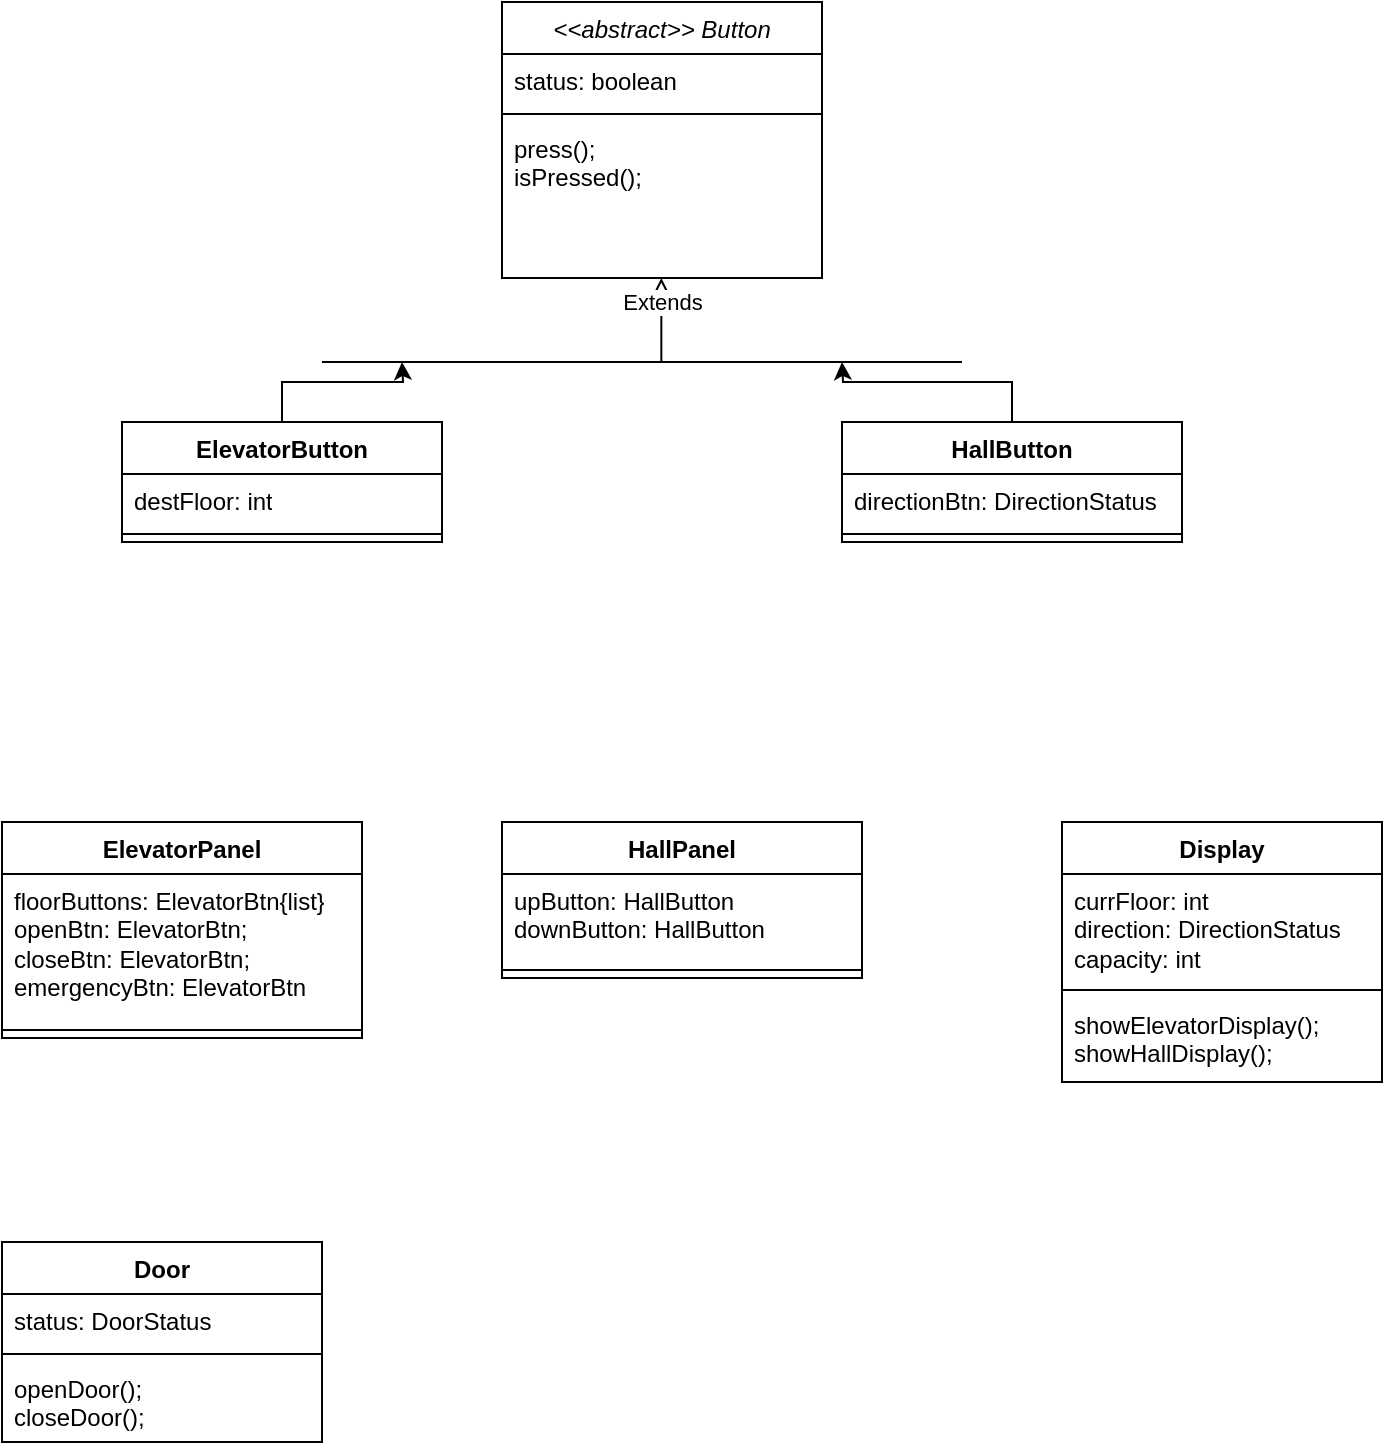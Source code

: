 <mxfile version="24.5.4" type="github" pages="2">
  <diagram id="C5RBs43oDa-KdzZeNtuy" name="Page-1">
    <mxGraphModel dx="956" dy="514" grid="1" gridSize="10" guides="1" tooltips="1" connect="1" arrows="1" fold="1" page="1" pageScale="1" pageWidth="827" pageHeight="1169" math="0" shadow="0">
      <root>
        <mxCell id="WIyWlLk6GJQsqaUBKTNV-0" />
        <mxCell id="WIyWlLk6GJQsqaUBKTNV-1" parent="WIyWlLk6GJQsqaUBKTNV-0" />
        <mxCell id="zkfFHV4jXpPFQw0GAbJ--0" value="&lt;&lt;abstract&gt;&gt; Button" style="swimlane;fontStyle=2;align=center;verticalAlign=top;childLayout=stackLayout;horizontal=1;startSize=26;horizontalStack=0;resizeParent=1;resizeLast=0;collapsible=1;marginBottom=0;rounded=0;shadow=0;strokeWidth=1;" parent="WIyWlLk6GJQsqaUBKTNV-1" vertex="1">
          <mxGeometry x="310" y="30" width="160" height="138" as="geometry">
            <mxRectangle x="230" y="140" width="160" height="26" as="alternateBounds" />
          </mxGeometry>
        </mxCell>
        <mxCell id="zkfFHV4jXpPFQw0GAbJ--1" value="status: boolean" style="text;align=left;verticalAlign=top;spacingLeft=4;spacingRight=4;overflow=hidden;rotatable=0;points=[[0,0.5],[1,0.5]];portConstraint=eastwest;" parent="zkfFHV4jXpPFQw0GAbJ--0" vertex="1">
          <mxGeometry y="26" width="160" height="26" as="geometry" />
        </mxCell>
        <mxCell id="zkfFHV4jXpPFQw0GAbJ--4" value="" style="line;html=1;strokeWidth=1;align=left;verticalAlign=middle;spacingTop=-1;spacingLeft=3;spacingRight=3;rotatable=0;labelPosition=right;points=[];portConstraint=eastwest;" parent="zkfFHV4jXpPFQw0GAbJ--0" vertex="1">
          <mxGeometry y="52" width="160" height="8" as="geometry" />
        </mxCell>
        <mxCell id="zkfFHV4jXpPFQw0GAbJ--5" value="press();&#xa;isPressed();" style="text;align=left;verticalAlign=top;spacingLeft=4;spacingRight=4;overflow=hidden;rotatable=0;points=[[0,0.5],[1,0.5]];portConstraint=eastwest;" parent="zkfFHV4jXpPFQw0GAbJ--0" vertex="1">
          <mxGeometry y="60" width="160" height="50" as="geometry" />
        </mxCell>
        <mxCell id="EnU70gOYErOkDyIm-HQO-10" style="edgeStyle=orthogonalEdgeStyle;rounded=0;orthogonalLoop=1;jettySize=auto;html=1;" edge="1" parent="WIyWlLk6GJQsqaUBKTNV-1" source="EnU70gOYErOkDyIm-HQO-1">
          <mxGeometry relative="1" as="geometry">
            <mxPoint x="260" y="210" as="targetPoint" />
          </mxGeometry>
        </mxCell>
        <mxCell id="EnU70gOYErOkDyIm-HQO-1" value="ElevatorButton" style="swimlane;fontStyle=1;align=center;verticalAlign=top;childLayout=stackLayout;horizontal=1;startSize=26;horizontalStack=0;resizeParent=1;resizeParentMax=0;resizeLast=0;collapsible=1;marginBottom=0;whiteSpace=wrap;html=1;" vertex="1" parent="WIyWlLk6GJQsqaUBKTNV-1">
          <mxGeometry x="120" y="240" width="160" height="60" as="geometry" />
        </mxCell>
        <mxCell id="EnU70gOYErOkDyIm-HQO-2" value="destFloor: int" style="text;strokeColor=none;fillColor=none;align=left;verticalAlign=top;spacingLeft=4;spacingRight=4;overflow=hidden;rotatable=0;points=[[0,0.5],[1,0.5]];portConstraint=eastwest;whiteSpace=wrap;html=1;" vertex="1" parent="EnU70gOYErOkDyIm-HQO-1">
          <mxGeometry y="26" width="160" height="26" as="geometry" />
        </mxCell>
        <mxCell id="EnU70gOYErOkDyIm-HQO-3" value="" style="line;strokeWidth=1;fillColor=none;align=left;verticalAlign=middle;spacingTop=-1;spacingLeft=3;spacingRight=3;rotatable=0;labelPosition=right;points=[];portConstraint=eastwest;strokeColor=inherit;" vertex="1" parent="EnU70gOYErOkDyIm-HQO-1">
          <mxGeometry y="52" width="160" height="8" as="geometry" />
        </mxCell>
        <mxCell id="EnU70gOYErOkDyIm-HQO-11" style="edgeStyle=orthogonalEdgeStyle;rounded=0;orthogonalLoop=1;jettySize=auto;html=1;" edge="1" parent="WIyWlLk6GJQsqaUBKTNV-1" source="EnU70gOYErOkDyIm-HQO-5">
          <mxGeometry relative="1" as="geometry">
            <mxPoint x="480" y="210" as="targetPoint" />
          </mxGeometry>
        </mxCell>
        <mxCell id="EnU70gOYErOkDyIm-HQO-5" value="HallButton" style="swimlane;fontStyle=1;align=center;verticalAlign=top;childLayout=stackLayout;horizontal=1;startSize=26;horizontalStack=0;resizeParent=1;resizeParentMax=0;resizeLast=0;collapsible=1;marginBottom=0;whiteSpace=wrap;html=1;" vertex="1" parent="WIyWlLk6GJQsqaUBKTNV-1">
          <mxGeometry x="480" y="240" width="170" height="60" as="geometry" />
        </mxCell>
        <mxCell id="EnU70gOYErOkDyIm-HQO-6" value="directionBtn: DirectionStatus" style="text;strokeColor=none;fillColor=none;align=left;verticalAlign=top;spacingLeft=4;spacingRight=4;overflow=hidden;rotatable=0;points=[[0,0.5],[1,0.5]];portConstraint=eastwest;whiteSpace=wrap;html=1;" vertex="1" parent="EnU70gOYErOkDyIm-HQO-5">
          <mxGeometry y="26" width="170" height="26" as="geometry" />
        </mxCell>
        <mxCell id="EnU70gOYErOkDyIm-HQO-7" value="" style="line;strokeWidth=1;fillColor=none;align=left;verticalAlign=middle;spacingTop=-1;spacingLeft=3;spacingRight=3;rotatable=0;labelPosition=right;points=[];portConstraint=eastwest;strokeColor=inherit;" vertex="1" parent="EnU70gOYErOkDyIm-HQO-5">
          <mxGeometry y="52" width="170" height="8" as="geometry" />
        </mxCell>
        <mxCell id="EnU70gOYErOkDyIm-HQO-9" value="" style="endArrow=none;html=1;rounded=0;" edge="1" parent="WIyWlLk6GJQsqaUBKTNV-1">
          <mxGeometry width="50" height="50" relative="1" as="geometry">
            <mxPoint x="220" y="210" as="sourcePoint" />
            <mxPoint x="540" y="210" as="targetPoint" />
          </mxGeometry>
        </mxCell>
        <mxCell id="EnU70gOYErOkDyIm-HQO-12" value="Extends" style="endArrow=block;endSize=16;endFill=0;html=1;rounded=0;" edge="1" parent="WIyWlLk6GJQsqaUBKTNV-1">
          <mxGeometry x="0.429" width="160" relative="1" as="geometry">
            <mxPoint x="389.67" y="210" as="sourcePoint" />
            <mxPoint x="389.67" y="168" as="targetPoint" />
            <mxPoint as="offset" />
          </mxGeometry>
        </mxCell>
        <mxCell id="EnU70gOYErOkDyIm-HQO-13" value="ElevatorPanel" style="swimlane;fontStyle=1;align=center;verticalAlign=top;childLayout=stackLayout;horizontal=1;startSize=26;horizontalStack=0;resizeParent=1;resizeParentMax=0;resizeLast=0;collapsible=1;marginBottom=0;whiteSpace=wrap;html=1;" vertex="1" parent="WIyWlLk6GJQsqaUBKTNV-1">
          <mxGeometry x="60" y="440" width="180" height="108" as="geometry" />
        </mxCell>
        <mxCell id="EnU70gOYErOkDyIm-HQO-14" value="floorButtons: ElevatorBtn{list}&lt;div&gt;openBtn: ElevatorBtn;&lt;/div&gt;&lt;div&gt;closeBtn: ElevatorBtn;&lt;/div&gt;&lt;div&gt;emergencyBtn: ElevatorBtn&lt;/div&gt;" style="text;strokeColor=none;fillColor=none;align=left;verticalAlign=top;spacingLeft=4;spacingRight=4;overflow=hidden;rotatable=0;points=[[0,0.5],[1,0.5]];portConstraint=eastwest;whiteSpace=wrap;html=1;" vertex="1" parent="EnU70gOYErOkDyIm-HQO-13">
          <mxGeometry y="26" width="180" height="74" as="geometry" />
        </mxCell>
        <mxCell id="EnU70gOYErOkDyIm-HQO-15" value="" style="line;strokeWidth=1;fillColor=none;align=left;verticalAlign=middle;spacingTop=-1;spacingLeft=3;spacingRight=3;rotatable=0;labelPosition=right;points=[];portConstraint=eastwest;strokeColor=inherit;" vertex="1" parent="EnU70gOYErOkDyIm-HQO-13">
          <mxGeometry y="100" width="180" height="8" as="geometry" />
        </mxCell>
        <mxCell id="EnU70gOYErOkDyIm-HQO-18" value="HallPanel" style="swimlane;fontStyle=1;align=center;verticalAlign=top;childLayout=stackLayout;horizontal=1;startSize=26;horizontalStack=0;resizeParent=1;resizeParentMax=0;resizeLast=0;collapsible=1;marginBottom=0;whiteSpace=wrap;html=1;" vertex="1" parent="WIyWlLk6GJQsqaUBKTNV-1">
          <mxGeometry x="310" y="440" width="180" height="78" as="geometry" />
        </mxCell>
        <mxCell id="EnU70gOYErOkDyIm-HQO-19" value="upButton: HallButton&lt;div&gt;downButton: HallButton&lt;/div&gt;" style="text;strokeColor=none;fillColor=none;align=left;verticalAlign=top;spacingLeft=4;spacingRight=4;overflow=hidden;rotatable=0;points=[[0,0.5],[1,0.5]];portConstraint=eastwest;whiteSpace=wrap;html=1;" vertex="1" parent="EnU70gOYErOkDyIm-HQO-18">
          <mxGeometry y="26" width="180" height="44" as="geometry" />
        </mxCell>
        <mxCell id="EnU70gOYErOkDyIm-HQO-20" value="" style="line;strokeWidth=1;fillColor=none;align=left;verticalAlign=middle;spacingTop=-1;spacingLeft=3;spacingRight=3;rotatable=0;labelPosition=right;points=[];portConstraint=eastwest;strokeColor=inherit;" vertex="1" parent="EnU70gOYErOkDyIm-HQO-18">
          <mxGeometry y="70" width="180" height="8" as="geometry" />
        </mxCell>
        <mxCell id="EnU70gOYErOkDyIm-HQO-25" value="Display" style="swimlane;fontStyle=1;align=center;verticalAlign=top;childLayout=stackLayout;horizontal=1;startSize=26;horizontalStack=0;resizeParent=1;resizeParentMax=0;resizeLast=0;collapsible=1;marginBottom=0;whiteSpace=wrap;html=1;" vertex="1" parent="WIyWlLk6GJQsqaUBKTNV-1">
          <mxGeometry x="590" y="440" width="160" height="130" as="geometry" />
        </mxCell>
        <mxCell id="EnU70gOYErOkDyIm-HQO-26" value="currFloor: int&lt;div&gt;direction: DirectionStatus&lt;/div&gt;&lt;div&gt;capacity: int&lt;/div&gt;" style="text;strokeColor=none;fillColor=none;align=left;verticalAlign=top;spacingLeft=4;spacingRight=4;overflow=hidden;rotatable=0;points=[[0,0.5],[1,0.5]];portConstraint=eastwest;whiteSpace=wrap;html=1;" vertex="1" parent="EnU70gOYErOkDyIm-HQO-25">
          <mxGeometry y="26" width="160" height="54" as="geometry" />
        </mxCell>
        <mxCell id="EnU70gOYErOkDyIm-HQO-27" value="" style="line;strokeWidth=1;fillColor=none;align=left;verticalAlign=middle;spacingTop=-1;spacingLeft=3;spacingRight=3;rotatable=0;labelPosition=right;points=[];portConstraint=eastwest;strokeColor=inherit;" vertex="1" parent="EnU70gOYErOkDyIm-HQO-25">
          <mxGeometry y="80" width="160" height="8" as="geometry" />
        </mxCell>
        <mxCell id="EnU70gOYErOkDyIm-HQO-28" value="showElevatorDisplay();&lt;div&gt;showHallDisplay();&lt;/div&gt;" style="text;strokeColor=none;fillColor=none;align=left;verticalAlign=top;spacingLeft=4;spacingRight=4;overflow=hidden;rotatable=0;points=[[0,0.5],[1,0.5]];portConstraint=eastwest;whiteSpace=wrap;html=1;" vertex="1" parent="EnU70gOYErOkDyIm-HQO-25">
          <mxGeometry y="88" width="160" height="42" as="geometry" />
        </mxCell>
        <mxCell id="EnU70gOYErOkDyIm-HQO-29" value="Door" style="swimlane;fontStyle=1;align=center;verticalAlign=top;childLayout=stackLayout;horizontal=1;startSize=26;horizontalStack=0;resizeParent=1;resizeParentMax=0;resizeLast=0;collapsible=1;marginBottom=0;whiteSpace=wrap;html=1;" vertex="1" parent="WIyWlLk6GJQsqaUBKTNV-1">
          <mxGeometry x="60" y="650" width="160" height="100" as="geometry" />
        </mxCell>
        <mxCell id="EnU70gOYErOkDyIm-HQO-30" value="status: DoorStatus" style="text;strokeColor=none;fillColor=none;align=left;verticalAlign=top;spacingLeft=4;spacingRight=4;overflow=hidden;rotatable=0;points=[[0,0.5],[1,0.5]];portConstraint=eastwest;whiteSpace=wrap;html=1;" vertex="1" parent="EnU70gOYErOkDyIm-HQO-29">
          <mxGeometry y="26" width="160" height="26" as="geometry" />
        </mxCell>
        <mxCell id="EnU70gOYErOkDyIm-HQO-31" value="" style="line;strokeWidth=1;fillColor=none;align=left;verticalAlign=middle;spacingTop=-1;spacingLeft=3;spacingRight=3;rotatable=0;labelPosition=right;points=[];portConstraint=eastwest;strokeColor=inherit;" vertex="1" parent="EnU70gOYErOkDyIm-HQO-29">
          <mxGeometry y="52" width="160" height="8" as="geometry" />
        </mxCell>
        <mxCell id="EnU70gOYErOkDyIm-HQO-32" value="openDoor();&lt;div&gt;closeDoor();&lt;/div&gt;" style="text;strokeColor=none;fillColor=none;align=left;verticalAlign=top;spacingLeft=4;spacingRight=4;overflow=hidden;rotatable=0;points=[[0,0.5],[1,0.5]];portConstraint=eastwest;whiteSpace=wrap;html=1;" vertex="1" parent="EnU70gOYErOkDyIm-HQO-29">
          <mxGeometry y="60" width="160" height="40" as="geometry" />
        </mxCell>
      </root>
    </mxGraphModel>
  </diagram>
  <diagram id="gpfFK4N6jxm2-Au392y1" name="Page-2">
    <mxGraphModel dx="956" dy="514" grid="1" gridSize="10" guides="1" tooltips="1" connect="1" arrows="1" fold="1" page="1" pageScale="1" pageWidth="1169" pageHeight="827" math="0" shadow="0">
      <root>
        <mxCell id="0" />
        <mxCell id="1" parent="0" />
        <mxCell id="b4QAQaRSMfD7JW-v8pSA-1" value="Elevator" style="swimlane;fontStyle=1;align=center;verticalAlign=top;childLayout=stackLayout;horizontal=1;startSize=26;horizontalStack=0;resizeParent=1;resizeParentMax=0;resizeLast=0;collapsible=1;marginBottom=0;whiteSpace=wrap;html=1;" vertex="1" parent="1">
          <mxGeometry x="290" y="40" width="160" height="210" as="geometry" />
        </mxCell>
        <mxCell id="b4QAQaRSMfD7JW-v8pSA-2" value="id: int&lt;div&gt;door: Door&lt;/div&gt;&lt;div&gt;status: elevatorStatus&lt;/div&gt;&lt;div&gt;display: Display&lt;/div&gt;&lt;div&gt;panel: ElevatorPanel&lt;/div&gt;&lt;div&gt;currFloor: Floor&lt;/div&gt;&lt;div&gt;maxCapacity: int&lt;/div&gt;" style="text;strokeColor=none;fillColor=none;align=left;verticalAlign=top;spacingLeft=4;spacingRight=4;overflow=hidden;rotatable=0;points=[[0,0.5],[1,0.5]];portConstraint=eastwest;whiteSpace=wrap;html=1;" vertex="1" parent="b4QAQaRSMfD7JW-v8pSA-1">
          <mxGeometry y="26" width="160" height="104" as="geometry" />
        </mxCell>
        <mxCell id="b4QAQaRSMfD7JW-v8pSA-3" value="" style="line;strokeWidth=1;fillColor=none;align=left;verticalAlign=middle;spacingTop=-1;spacingLeft=3;spacingRight=3;rotatable=0;labelPosition=right;points=[];portConstraint=eastwest;strokeColor=inherit;" vertex="1" parent="b4QAQaRSMfD7JW-v8pSA-1">
          <mxGeometry y="130" width="160" height="8" as="geometry" />
        </mxCell>
        <mxCell id="b4QAQaRSMfD7JW-v8pSA-4" value="openDoor()&lt;div&gt;closeDoor()&lt;/div&gt;&lt;div&gt;move()&lt;/div&gt;&lt;div&gt;stop()&lt;/div&gt;" style="text;strokeColor=none;fillColor=none;align=left;verticalAlign=top;spacingLeft=4;spacingRight=4;overflow=hidden;rotatable=0;points=[[0,0.5],[1,0.5]];portConstraint=eastwest;whiteSpace=wrap;html=1;" vertex="1" parent="b4QAQaRSMfD7JW-v8pSA-1">
          <mxGeometry y="138" width="160" height="72" as="geometry" />
        </mxCell>
        <mxCell id="4JF4KnD-0pGbt7oUg3Z2-1" value="Floor" style="swimlane;fontStyle=1;align=center;verticalAlign=top;childLayout=stackLayout;horizontal=1;startSize=26;horizontalStack=0;resizeParent=1;resizeParentMax=0;resizeLast=0;collapsible=1;marginBottom=0;whiteSpace=wrap;html=1;" vertex="1" parent="1">
          <mxGeometry x="505" y="40" width="160" height="140" as="geometry" />
        </mxCell>
        <mxCell id="4JF4KnD-0pGbt7oUg3Z2-2" value="id: int&lt;div&gt;panel: HallPanel&lt;/div&gt;&lt;div&gt;display: Display&lt;/div&gt;" style="text;strokeColor=none;fillColor=none;align=left;verticalAlign=top;spacingLeft=4;spacingRight=4;overflow=hidden;rotatable=0;points=[[0,0.5],[1,0.5]];portConstraint=eastwest;whiteSpace=wrap;html=1;" vertex="1" parent="4JF4KnD-0pGbt7oUg3Z2-1">
          <mxGeometry y="26" width="160" height="54" as="geometry" />
        </mxCell>
        <mxCell id="4JF4KnD-0pGbt7oUg3Z2-3" value="" style="line;strokeWidth=1;fillColor=none;align=left;verticalAlign=middle;spacingTop=-1;spacingLeft=3;spacingRight=3;rotatable=0;labelPosition=right;points=[];portConstraint=eastwest;strokeColor=inherit;" vertex="1" parent="4JF4KnD-0pGbt7oUg3Z2-1">
          <mxGeometry y="80" width="160" height="8" as="geometry" />
        </mxCell>
        <mxCell id="4JF4KnD-0pGbt7oUg3Z2-4" value="showHallPanel()&lt;div&gt;openDoor()&lt;/div&gt;&lt;div&gt;closeDoor()&lt;/div&gt;" style="text;strokeColor=none;fillColor=none;align=left;verticalAlign=top;spacingLeft=4;spacingRight=4;overflow=hidden;rotatable=0;points=[[0,0.5],[1,0.5]];portConstraint=eastwest;whiteSpace=wrap;html=1;" vertex="1" parent="4JF4KnD-0pGbt7oUg3Z2-1">
          <mxGeometry y="88" width="160" height="52" as="geometry" />
        </mxCell>
        <mxCell id="1p6t94-39Yc6ALTV8mVJ-1" value="Building" style="swimlane;fontStyle=1;align=center;verticalAlign=top;childLayout=stackLayout;horizontal=1;startSize=26;horizontalStack=0;resizeParent=1;resizeParentMax=0;resizeLast=0;collapsible=1;marginBottom=0;whiteSpace=wrap;html=1;" vertex="1" parent="1">
          <mxGeometry x="750" y="40" width="160" height="68" as="geometry" />
        </mxCell>
        <mxCell id="1p6t94-39Yc6ALTV8mVJ-2" value="floors: Floor{list}&lt;div&gt;noOfLifts: Elevator{list}&lt;/div&gt;" style="text;strokeColor=none;fillColor=none;align=left;verticalAlign=top;spacingLeft=4;spacingRight=4;overflow=hidden;rotatable=0;points=[[0,0.5],[1,0.5]];portConstraint=eastwest;whiteSpace=wrap;html=1;" vertex="1" parent="1p6t94-39Yc6ALTV8mVJ-1">
          <mxGeometry y="26" width="160" height="34" as="geometry" />
        </mxCell>
        <mxCell id="1p6t94-39Yc6ALTV8mVJ-3" value="" style="line;strokeWidth=1;fillColor=none;align=left;verticalAlign=middle;spacingTop=-1;spacingLeft=3;spacingRight=3;rotatable=0;labelPosition=right;points=[];portConstraint=eastwest;strokeColor=inherit;" vertex="1" parent="1p6t94-39Yc6ALTV8mVJ-1">
          <mxGeometry y="60" width="160" height="8" as="geometry" />
        </mxCell>
        <mxCell id="1p6t94-39Yc6ALTV8mVJ-5" value="&amp;lt;&amp;lt;enum&amp;gt;&amp;gt; ElevatorStatus" style="swimlane;fontStyle=1;align=center;verticalAlign=top;childLayout=stackLayout;horizontal=1;startSize=26;horizontalStack=0;resizeParent=1;resizeParentMax=0;resizeLast=0;collapsible=1;marginBottom=0;whiteSpace=wrap;html=1;" vertex="1" parent="1">
          <mxGeometry x="260" y="340" width="160" height="88" as="geometry" />
        </mxCell>
        <mxCell id="1p6t94-39Yc6ALTV8mVJ-6" value="Up&lt;div&gt;Down&lt;/div&gt;&lt;div&gt;Idle&lt;/div&gt;" style="text;strokeColor=none;fillColor=none;align=left;verticalAlign=top;spacingLeft=4;spacingRight=4;overflow=hidden;rotatable=0;points=[[0,0.5],[1,0.5]];portConstraint=eastwest;whiteSpace=wrap;html=1;" vertex="1" parent="1p6t94-39Yc6ALTV8mVJ-5">
          <mxGeometry y="26" width="160" height="54" as="geometry" />
        </mxCell>
        <mxCell id="1p6t94-39Yc6ALTV8mVJ-7" value="" style="line;strokeWidth=1;fillColor=none;align=left;verticalAlign=middle;spacingTop=-1;spacingLeft=3;spacingRight=3;rotatable=0;labelPosition=right;points=[];portConstraint=eastwest;strokeColor=inherit;" vertex="1" parent="1p6t94-39Yc6ALTV8mVJ-5">
          <mxGeometry y="80" width="160" height="8" as="geometry" />
        </mxCell>
        <mxCell id="1p6t94-39Yc6ALTV8mVJ-13" value="&amp;lt;&amp;lt;enum&amp;gt;&amp;gt; DirectionStatus" style="swimlane;fontStyle=1;align=center;verticalAlign=top;childLayout=stackLayout;horizontal=1;startSize=26;horizontalStack=0;resizeParent=1;resizeParentMax=0;resizeLast=0;collapsible=1;marginBottom=0;whiteSpace=wrap;html=1;" vertex="1" parent="1">
          <mxGeometry x="470" y="340" width="160" height="78" as="geometry" />
        </mxCell>
        <mxCell id="1p6t94-39Yc6ALTV8mVJ-14" value="Up&lt;div&gt;Down&lt;/div&gt;&lt;div&gt;&lt;br&gt;&lt;/div&gt;" style="text;strokeColor=none;fillColor=none;align=left;verticalAlign=top;spacingLeft=4;spacingRight=4;overflow=hidden;rotatable=0;points=[[0,0.5],[1,0.5]];portConstraint=eastwest;whiteSpace=wrap;html=1;" vertex="1" parent="1p6t94-39Yc6ALTV8mVJ-13">
          <mxGeometry y="26" width="160" height="44" as="geometry" />
        </mxCell>
        <mxCell id="1p6t94-39Yc6ALTV8mVJ-15" value="" style="line;strokeWidth=1;fillColor=none;align=left;verticalAlign=middle;spacingTop=-1;spacingLeft=3;spacingRight=3;rotatable=0;labelPosition=right;points=[];portConstraint=eastwest;strokeColor=inherit;" vertex="1" parent="1p6t94-39Yc6ALTV8mVJ-13">
          <mxGeometry y="70" width="160" height="8" as="geometry" />
        </mxCell>
        <mxCell id="1p6t94-39Yc6ALTV8mVJ-16" value="&amp;lt;&amp;lt;enum&amp;gt;&amp;gt; DoorStatus" style="swimlane;fontStyle=1;align=center;verticalAlign=top;childLayout=stackLayout;horizontal=1;startSize=26;horizontalStack=0;resizeParent=1;resizeParentMax=0;resizeLast=0;collapsible=1;marginBottom=0;whiteSpace=wrap;html=1;" vertex="1" parent="1">
          <mxGeometry x="690" y="340" width="160" height="78" as="geometry" />
        </mxCell>
        <mxCell id="1p6t94-39Yc6ALTV8mVJ-17" value="Open&lt;div&gt;Close&lt;/div&gt;" style="text;strokeColor=none;fillColor=none;align=left;verticalAlign=top;spacingLeft=4;spacingRight=4;overflow=hidden;rotatable=0;points=[[0,0.5],[1,0.5]];portConstraint=eastwest;whiteSpace=wrap;html=1;" vertex="1" parent="1p6t94-39Yc6ALTV8mVJ-16">
          <mxGeometry y="26" width="160" height="44" as="geometry" />
        </mxCell>
        <mxCell id="1p6t94-39Yc6ALTV8mVJ-18" value="" style="line;strokeWidth=1;fillColor=none;align=left;verticalAlign=middle;spacingTop=-1;spacingLeft=3;spacingRight=3;rotatable=0;labelPosition=right;points=[];portConstraint=eastwest;strokeColor=inherit;" vertex="1" parent="1p6t94-39Yc6ALTV8mVJ-16">
          <mxGeometry y="70" width="160" height="8" as="geometry" />
        </mxCell>
        <mxCell id="PAuuUC23lv7Xy_4Zr695-1" value="ElevatorSystem" style="swimlane;fontStyle=1;align=center;verticalAlign=top;childLayout=stackLayout;horizontal=1;startSize=26;horizontalStack=0;resizeParent=1;resizeParentMax=0;resizeLast=0;collapsible=1;marginBottom=0;whiteSpace=wrap;html=1;" vertex="1" parent="1">
          <mxGeometry x="450" y="560" width="160" height="100" as="geometry" />
        </mxCell>
        <mxCell id="PAuuUC23lv7Xy_4Zr695-2" value="building: Building" style="text;strokeColor=none;fillColor=none;align=left;verticalAlign=top;spacingLeft=4;spacingRight=4;overflow=hidden;rotatable=0;points=[[0,0.5],[1,0.5]];portConstraint=eastwest;whiteSpace=wrap;html=1;" vertex="1" parent="PAuuUC23lv7Xy_4Zr695-1">
          <mxGeometry y="26" width="160" height="26" as="geometry" />
        </mxCell>
        <mxCell id="PAuuUC23lv7Xy_4Zr695-3" value="" style="line;strokeWidth=1;fillColor=none;align=left;verticalAlign=middle;spacingTop=-1;spacingLeft=3;spacingRight=3;rotatable=0;labelPosition=right;points=[];portConstraint=eastwest;strokeColor=inherit;" vertex="1" parent="PAuuUC23lv7Xy_4Zr695-1">
          <mxGeometry y="52" width="160" height="8" as="geometry" />
        </mxCell>
        <mxCell id="PAuuUC23lv7Xy_4Zr695-4" value="monitoring();&lt;div&gt;algoSelection();&lt;/div&gt;" style="text;strokeColor=none;fillColor=none;align=left;verticalAlign=top;spacingLeft=4;spacingRight=4;overflow=hidden;rotatable=0;points=[[0,0.5],[1,0.5]];portConstraint=eastwest;whiteSpace=wrap;html=1;" vertex="1" parent="PAuuUC23lv7Xy_4Zr695-1">
          <mxGeometry y="60" width="160" height="40" as="geometry" />
        </mxCell>
      </root>
    </mxGraphModel>
  </diagram>
</mxfile>
